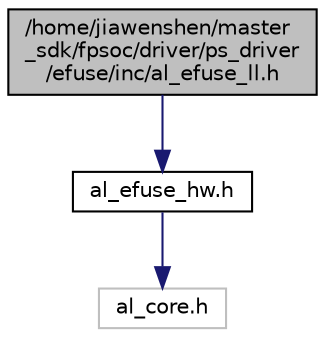 digraph "/home/jiawenshen/master_sdk/fpsoc/driver/ps_driver/efuse/inc/al_efuse_ll.h"
{
  edge [fontname="Helvetica",fontsize="10",labelfontname="Helvetica",labelfontsize="10"];
  node [fontname="Helvetica",fontsize="10",shape=record];
  Node0 [label="/home/jiawenshen/master\l_sdk/fpsoc/driver/ps_driver\l/efuse/inc/al_efuse_ll.h",height=0.2,width=0.4,color="black", fillcolor="grey75", style="filled", fontcolor="black"];
  Node0 -> Node1 [color="midnightblue",fontsize="10",style="solid",fontname="Helvetica"];
  Node1 [label="al_efuse_hw.h",height=0.2,width=0.4,color="black", fillcolor="white", style="filled",URL="$al__efuse__hw_8h.html"];
  Node1 -> Node2 [color="midnightblue",fontsize="10",style="solid",fontname="Helvetica"];
  Node2 [label="al_core.h",height=0.2,width=0.4,color="grey75", fillcolor="white", style="filled"];
}
